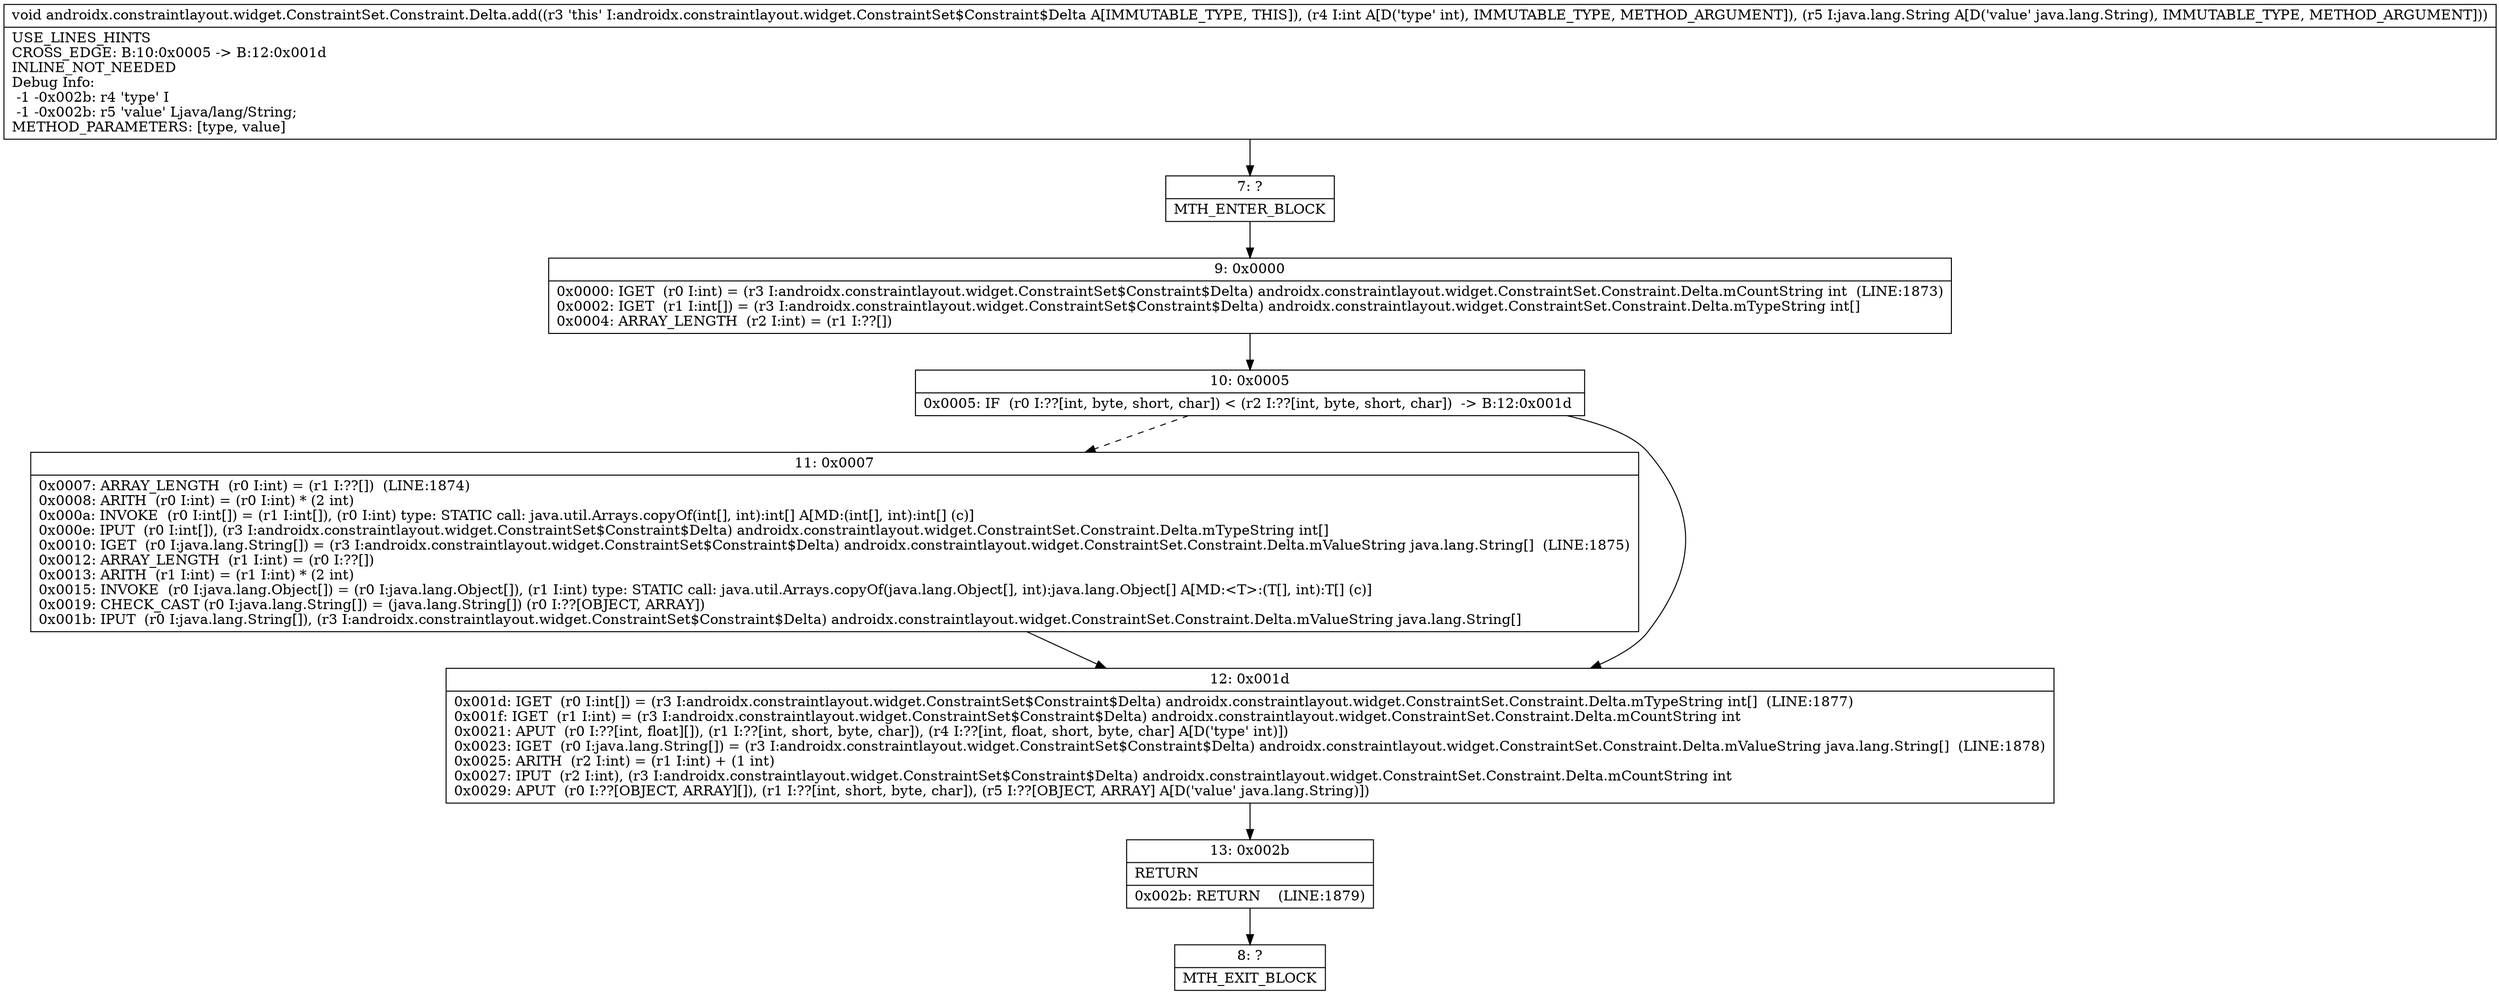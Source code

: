 digraph "CFG forandroidx.constraintlayout.widget.ConstraintSet.Constraint.Delta.add(ILjava\/lang\/String;)V" {
Node_7 [shape=record,label="{7\:\ ?|MTH_ENTER_BLOCK\l}"];
Node_9 [shape=record,label="{9\:\ 0x0000|0x0000: IGET  (r0 I:int) = (r3 I:androidx.constraintlayout.widget.ConstraintSet$Constraint$Delta) androidx.constraintlayout.widget.ConstraintSet.Constraint.Delta.mCountString int  (LINE:1873)\l0x0002: IGET  (r1 I:int[]) = (r3 I:androidx.constraintlayout.widget.ConstraintSet$Constraint$Delta) androidx.constraintlayout.widget.ConstraintSet.Constraint.Delta.mTypeString int[] \l0x0004: ARRAY_LENGTH  (r2 I:int) = (r1 I:??[]) \l}"];
Node_10 [shape=record,label="{10\:\ 0x0005|0x0005: IF  (r0 I:??[int, byte, short, char]) \< (r2 I:??[int, byte, short, char])  \-\> B:12:0x001d \l}"];
Node_11 [shape=record,label="{11\:\ 0x0007|0x0007: ARRAY_LENGTH  (r0 I:int) = (r1 I:??[])  (LINE:1874)\l0x0008: ARITH  (r0 I:int) = (r0 I:int) * (2 int) \l0x000a: INVOKE  (r0 I:int[]) = (r1 I:int[]), (r0 I:int) type: STATIC call: java.util.Arrays.copyOf(int[], int):int[] A[MD:(int[], int):int[] (c)]\l0x000e: IPUT  (r0 I:int[]), (r3 I:androidx.constraintlayout.widget.ConstraintSet$Constraint$Delta) androidx.constraintlayout.widget.ConstraintSet.Constraint.Delta.mTypeString int[] \l0x0010: IGET  (r0 I:java.lang.String[]) = (r3 I:androidx.constraintlayout.widget.ConstraintSet$Constraint$Delta) androidx.constraintlayout.widget.ConstraintSet.Constraint.Delta.mValueString java.lang.String[]  (LINE:1875)\l0x0012: ARRAY_LENGTH  (r1 I:int) = (r0 I:??[]) \l0x0013: ARITH  (r1 I:int) = (r1 I:int) * (2 int) \l0x0015: INVOKE  (r0 I:java.lang.Object[]) = (r0 I:java.lang.Object[]), (r1 I:int) type: STATIC call: java.util.Arrays.copyOf(java.lang.Object[], int):java.lang.Object[] A[MD:\<T\>:(T[], int):T[] (c)]\l0x0019: CHECK_CAST (r0 I:java.lang.String[]) = (java.lang.String[]) (r0 I:??[OBJECT, ARRAY]) \l0x001b: IPUT  (r0 I:java.lang.String[]), (r3 I:androidx.constraintlayout.widget.ConstraintSet$Constraint$Delta) androidx.constraintlayout.widget.ConstraintSet.Constraint.Delta.mValueString java.lang.String[] \l}"];
Node_12 [shape=record,label="{12\:\ 0x001d|0x001d: IGET  (r0 I:int[]) = (r3 I:androidx.constraintlayout.widget.ConstraintSet$Constraint$Delta) androidx.constraintlayout.widget.ConstraintSet.Constraint.Delta.mTypeString int[]  (LINE:1877)\l0x001f: IGET  (r1 I:int) = (r3 I:androidx.constraintlayout.widget.ConstraintSet$Constraint$Delta) androidx.constraintlayout.widget.ConstraintSet.Constraint.Delta.mCountString int \l0x0021: APUT  (r0 I:??[int, float][]), (r1 I:??[int, short, byte, char]), (r4 I:??[int, float, short, byte, char] A[D('type' int)]) \l0x0023: IGET  (r0 I:java.lang.String[]) = (r3 I:androidx.constraintlayout.widget.ConstraintSet$Constraint$Delta) androidx.constraintlayout.widget.ConstraintSet.Constraint.Delta.mValueString java.lang.String[]  (LINE:1878)\l0x0025: ARITH  (r2 I:int) = (r1 I:int) + (1 int) \l0x0027: IPUT  (r2 I:int), (r3 I:androidx.constraintlayout.widget.ConstraintSet$Constraint$Delta) androidx.constraintlayout.widget.ConstraintSet.Constraint.Delta.mCountString int \l0x0029: APUT  (r0 I:??[OBJECT, ARRAY][]), (r1 I:??[int, short, byte, char]), (r5 I:??[OBJECT, ARRAY] A[D('value' java.lang.String)]) \l}"];
Node_13 [shape=record,label="{13\:\ 0x002b|RETURN\l|0x002b: RETURN    (LINE:1879)\l}"];
Node_8 [shape=record,label="{8\:\ ?|MTH_EXIT_BLOCK\l}"];
MethodNode[shape=record,label="{void androidx.constraintlayout.widget.ConstraintSet.Constraint.Delta.add((r3 'this' I:androidx.constraintlayout.widget.ConstraintSet$Constraint$Delta A[IMMUTABLE_TYPE, THIS]), (r4 I:int A[D('type' int), IMMUTABLE_TYPE, METHOD_ARGUMENT]), (r5 I:java.lang.String A[D('value' java.lang.String), IMMUTABLE_TYPE, METHOD_ARGUMENT]))  | USE_LINES_HINTS\lCROSS_EDGE: B:10:0x0005 \-\> B:12:0x001d\lINLINE_NOT_NEEDED\lDebug Info:\l  \-1 \-0x002b: r4 'type' I\l  \-1 \-0x002b: r5 'value' Ljava\/lang\/String;\lMETHOD_PARAMETERS: [type, value]\l}"];
MethodNode -> Node_7;Node_7 -> Node_9;
Node_9 -> Node_10;
Node_10 -> Node_11[style=dashed];
Node_10 -> Node_12;
Node_11 -> Node_12;
Node_12 -> Node_13;
Node_13 -> Node_8;
}

